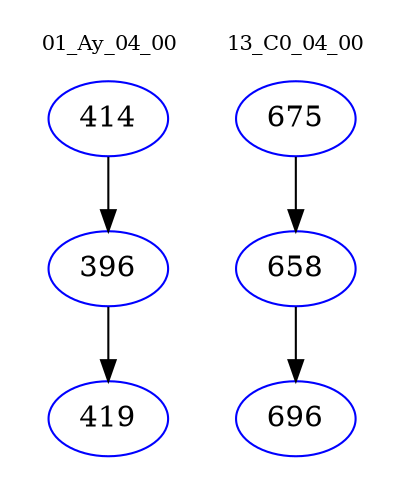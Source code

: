 digraph{
subgraph cluster_0 {
color = white
label = "01_Ay_04_00";
fontsize=10;
T0_414 [label="414", color="blue"]
T0_414 -> T0_396 [color="black"]
T0_396 [label="396", color="blue"]
T0_396 -> T0_419 [color="black"]
T0_419 [label="419", color="blue"]
}
subgraph cluster_1 {
color = white
label = "13_C0_04_00";
fontsize=10;
T1_675 [label="675", color="blue"]
T1_675 -> T1_658 [color="black"]
T1_658 [label="658", color="blue"]
T1_658 -> T1_696 [color="black"]
T1_696 [label="696", color="blue"]
}
}
